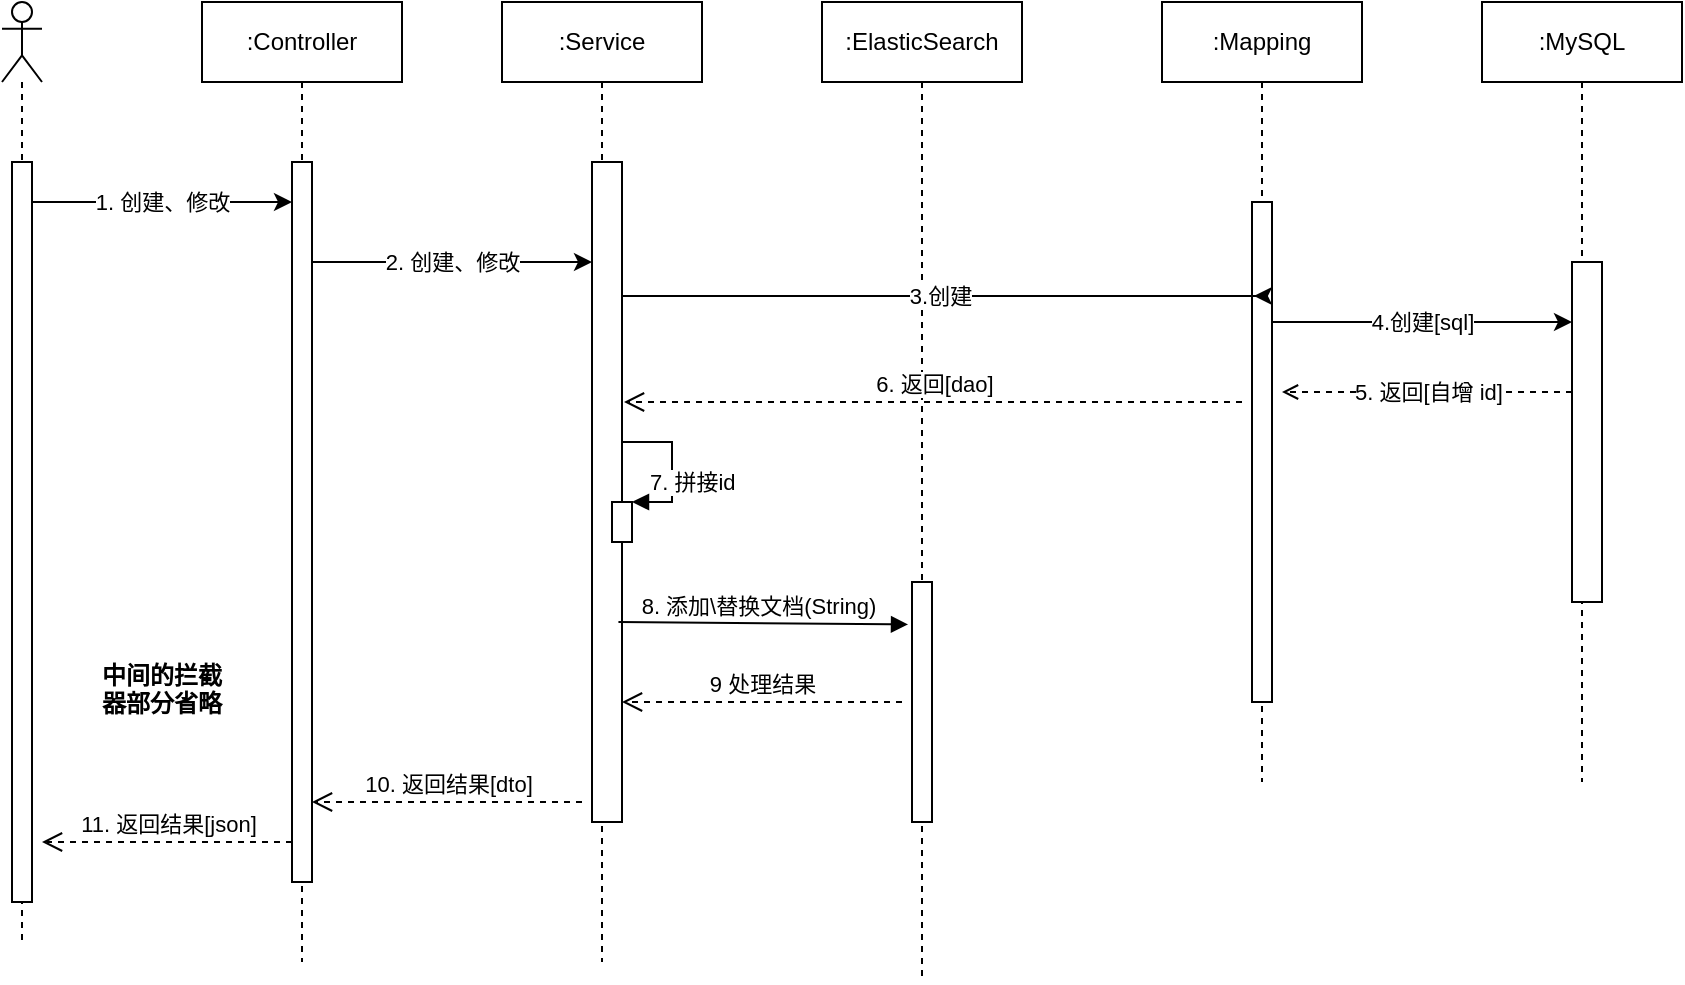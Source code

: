 <mxfile version="13.7.3" type="device"><diagram id="yLF6NOafBolCW2U1ZDlf" name="第 1 页"><mxGraphModel dx="1864" dy="609" grid="1" gridSize="10" guides="1" tooltips="1" connect="1" arrows="1" fold="1" page="1" pageScale="1" pageWidth="827" pageHeight="1169" math="0" shadow="0"><root><mxCell id="0"/><mxCell id="1" parent="0"/><mxCell id="RJ82_vloF_Yl3VjS55fJ-1" value="" style="shape=umlLifeline;participant=umlActor;perimeter=lifelinePerimeter;whiteSpace=wrap;html=1;container=1;collapsible=0;recursiveResize=0;verticalAlign=top;spacingTop=36;outlineConnect=0;" vertex="1" parent="1"><mxGeometry x="-20" y="70" width="20" height="470" as="geometry"/></mxCell><mxCell id="RJ82_vloF_Yl3VjS55fJ-2" value="" style="html=1;points=[];perimeter=orthogonalPerimeter;" vertex="1" parent="RJ82_vloF_Yl3VjS55fJ-1"><mxGeometry x="5" y="80" width="10" height="370" as="geometry"/></mxCell><mxCell id="RJ82_vloF_Yl3VjS55fJ-3" value=":Controller" style="shape=umlLifeline;perimeter=lifelinePerimeter;whiteSpace=wrap;html=1;container=1;collapsible=0;recursiveResize=0;outlineConnect=0;" vertex="1" parent="1"><mxGeometry x="80" y="70" width="100" height="480" as="geometry"/></mxCell><mxCell id="RJ82_vloF_Yl3VjS55fJ-4" value="" style="html=1;points=[];perimeter=orthogonalPerimeter;" vertex="1" parent="RJ82_vloF_Yl3VjS55fJ-3"><mxGeometry x="45" y="80" width="10" height="360" as="geometry"/></mxCell><mxCell id="RJ82_vloF_Yl3VjS55fJ-5" value=":Service" style="shape=umlLifeline;perimeter=lifelinePerimeter;whiteSpace=wrap;html=1;container=1;collapsible=0;recursiveResize=0;outlineConnect=0;" vertex="1" parent="1"><mxGeometry x="230" y="70" width="100" height="480" as="geometry"/></mxCell><mxCell id="RJ82_vloF_Yl3VjS55fJ-6" value="" style="html=1;points=[];perimeter=orthogonalPerimeter;" vertex="1" parent="RJ82_vloF_Yl3VjS55fJ-5"><mxGeometry x="45" y="80" width="15" height="330" as="geometry"/></mxCell><mxCell id="RJ82_vloF_Yl3VjS55fJ-26" value="" style="html=1;points=[];perimeter=orthogonalPerimeter;" vertex="1" parent="RJ82_vloF_Yl3VjS55fJ-5"><mxGeometry x="55" y="250" width="10" height="20" as="geometry"/></mxCell><mxCell id="RJ82_vloF_Yl3VjS55fJ-27" value="7. 拼接id" style="edgeStyle=orthogonalEdgeStyle;html=1;align=left;spacingLeft=2;endArrow=block;rounded=0;entryX=1;entryY=0;" edge="1" target="RJ82_vloF_Yl3VjS55fJ-26" parent="RJ82_vloF_Yl3VjS55fJ-5"><mxGeometry x="0.923" y="-10" relative="1" as="geometry"><mxPoint x="60" y="165" as="sourcePoint"/><Array as="points"><mxPoint x="60" y="220"/><mxPoint x="85" y="220"/><mxPoint x="85" y="250"/></Array><mxPoint as="offset"/></mxGeometry></mxCell><mxCell id="RJ82_vloF_Yl3VjS55fJ-7" value=":ElasticSearch" style="shape=umlLifeline;perimeter=lifelinePerimeter;whiteSpace=wrap;html=1;container=1;collapsible=0;recursiveResize=0;outlineConnect=0;" vertex="1" parent="1"><mxGeometry x="390" y="70" width="100" height="490" as="geometry"/></mxCell><mxCell id="RJ82_vloF_Yl3VjS55fJ-8" value="" style="html=1;points=[];perimeter=orthogonalPerimeter;" vertex="1" parent="RJ82_vloF_Yl3VjS55fJ-7"><mxGeometry x="45" y="290" width="10" height="120" as="geometry"/></mxCell><mxCell id="RJ82_vloF_Yl3VjS55fJ-9" value=":Mapping" style="shape=umlLifeline;perimeter=lifelinePerimeter;whiteSpace=wrap;html=1;container=1;collapsible=0;recursiveResize=0;outlineConnect=0;" vertex="1" parent="1"><mxGeometry x="560" y="70" width="100" height="390" as="geometry"/></mxCell><mxCell id="RJ82_vloF_Yl3VjS55fJ-10" value="" style="html=1;points=[];perimeter=orthogonalPerimeter;" vertex="1" parent="RJ82_vloF_Yl3VjS55fJ-9"><mxGeometry x="45" y="100" width="10" height="250" as="geometry"/></mxCell><mxCell id="RJ82_vloF_Yl3VjS55fJ-11" value="1. 创建、修改" style="edgeStyle=orthogonalEdgeStyle;rounded=0;orthogonalLoop=1;jettySize=auto;html=1;" edge="1" parent="1" source="RJ82_vloF_Yl3VjS55fJ-2" target="RJ82_vloF_Yl3VjS55fJ-4"><mxGeometry relative="1" as="geometry"><Array as="points"><mxPoint x="80" y="170"/><mxPoint x="80" y="170"/></Array></mxGeometry></mxCell><mxCell id="RJ82_vloF_Yl3VjS55fJ-12" value="2. 创建、修改" style="edgeStyle=orthogonalEdgeStyle;rounded=0;orthogonalLoop=1;jettySize=auto;html=1;" edge="1" parent="1" source="RJ82_vloF_Yl3VjS55fJ-4" target="RJ82_vloF_Yl3VjS55fJ-6"><mxGeometry relative="1" as="geometry"><Array as="points"><mxPoint x="230" y="200"/><mxPoint x="230" y="200"/></Array></mxGeometry></mxCell><mxCell id="RJ82_vloF_Yl3VjS55fJ-13" value="3.创建" style="edgeStyle=orthogonalEdgeStyle;rounded=0;orthogonalLoop=1;jettySize=auto;html=1;" edge="1" parent="1" source="RJ82_vloF_Yl3VjS55fJ-6"><mxGeometry relative="1" as="geometry"><mxPoint x="606" y="217" as="targetPoint"/><Array as="points"><mxPoint x="607" y="217"/></Array></mxGeometry></mxCell><mxCell id="RJ82_vloF_Yl3VjS55fJ-14" value="中间的拦截&#10;器部分省略" style="text;align=center;fontStyle=1;verticalAlign=middle;spacingLeft=3;spacingRight=3;strokeColor=none;rotatable=0;points=[[0,0.5],[1,0.5]];portConstraint=eastwest;" vertex="1" parent="1"><mxGeometry x="20" y="400" width="80" height="26" as="geometry"/></mxCell><mxCell id="RJ82_vloF_Yl3VjS55fJ-15" value=":MySQL" style="shape=umlLifeline;perimeter=lifelinePerimeter;whiteSpace=wrap;html=1;container=1;collapsible=0;recursiveResize=0;outlineConnect=0;" vertex="1" parent="1"><mxGeometry x="720" y="70" width="100" height="390" as="geometry"/></mxCell><mxCell id="RJ82_vloF_Yl3VjS55fJ-16" value="" style="html=1;points=[];perimeter=orthogonalPerimeter;" vertex="1" parent="RJ82_vloF_Yl3VjS55fJ-15"><mxGeometry x="45" y="130" width="15" height="170" as="geometry"/></mxCell><mxCell id="RJ82_vloF_Yl3VjS55fJ-19" value="4.创建[sql]" style="edgeStyle=orthogonalEdgeStyle;rounded=0;orthogonalLoop=1;jettySize=auto;html=1;" edge="1" parent="1" source="RJ82_vloF_Yl3VjS55fJ-10" target="RJ82_vloF_Yl3VjS55fJ-16"><mxGeometry relative="1" as="geometry"><Array as="points"><mxPoint x="720" y="230"/><mxPoint x="720" y="230"/></Array></mxGeometry></mxCell><mxCell id="RJ82_vloF_Yl3VjS55fJ-20" value="5. 返回[自增 id]" style="edgeStyle=orthogonalEdgeStyle;rounded=0;orthogonalLoop=1;jettySize=auto;html=1;dashed=1;endArrow=open;endFill=0;" edge="1" parent="1" source="RJ82_vloF_Yl3VjS55fJ-16"><mxGeometry relative="1" as="geometry"><mxPoint x="620" y="265" as="targetPoint"/><Array as="points"><mxPoint x="720" y="265"/><mxPoint x="720" y="265"/></Array></mxGeometry></mxCell><mxCell id="RJ82_vloF_Yl3VjS55fJ-22" value="8. 添加\替换文档(String)" style="html=1;verticalAlign=bottom;endArrow=block;exitX=1.361;exitY=0.73;exitDx=0;exitDy=0;exitPerimeter=0;entryX=-0.198;entryY=0.177;entryDx=0;entryDy=0;entryPerimeter=0;" edge="1" parent="1" target="RJ82_vloF_Yl3VjS55fJ-8"><mxGeometry x="-0.04" width="80" relative="1" as="geometry"><mxPoint x="288.22" y="380" as="sourcePoint"/><mxPoint x="429.61" y="381.1" as="targetPoint"/><mxPoint as="offset"/></mxGeometry></mxCell><mxCell id="RJ82_vloF_Yl3VjS55fJ-24" value="10. 返回结果[dto]" style="html=1;verticalAlign=bottom;endArrow=open;dashed=1;endSize=8;" edge="1" parent="1" target="RJ82_vloF_Yl3VjS55fJ-4"><mxGeometry relative="1" as="geometry"><mxPoint x="270" y="470" as="sourcePoint"/><mxPoint x="200" y="470" as="targetPoint"/></mxGeometry></mxCell><mxCell id="RJ82_vloF_Yl3VjS55fJ-25" value="11. 返回结果[json]" style="html=1;verticalAlign=bottom;endArrow=open;dashed=1;endSize=8;" edge="1" parent="1"><mxGeometry relative="1" as="geometry"><mxPoint x="125" y="490" as="sourcePoint"/><mxPoint y="490" as="targetPoint"/></mxGeometry></mxCell><mxCell id="RJ82_vloF_Yl3VjS55fJ-28" value="6. 返回[dao]" style="html=1;verticalAlign=bottom;endArrow=open;dashed=1;endSize=8;" edge="1" parent="1"><mxGeometry relative="1" as="geometry"><mxPoint x="600" y="270" as="sourcePoint"/><mxPoint x="291" y="270" as="targetPoint"/></mxGeometry></mxCell><mxCell id="RJ82_vloF_Yl3VjS55fJ-32" value="9 处理结果" style="html=1;verticalAlign=bottom;endArrow=open;dashed=1;endSize=8;" edge="1" parent="1" target="RJ82_vloF_Yl3VjS55fJ-6"><mxGeometry relative="1" as="geometry"><mxPoint x="430" y="420" as="sourcePoint"/><mxPoint x="350" y="420" as="targetPoint"/></mxGeometry></mxCell></root></mxGraphModel></diagram></mxfile>